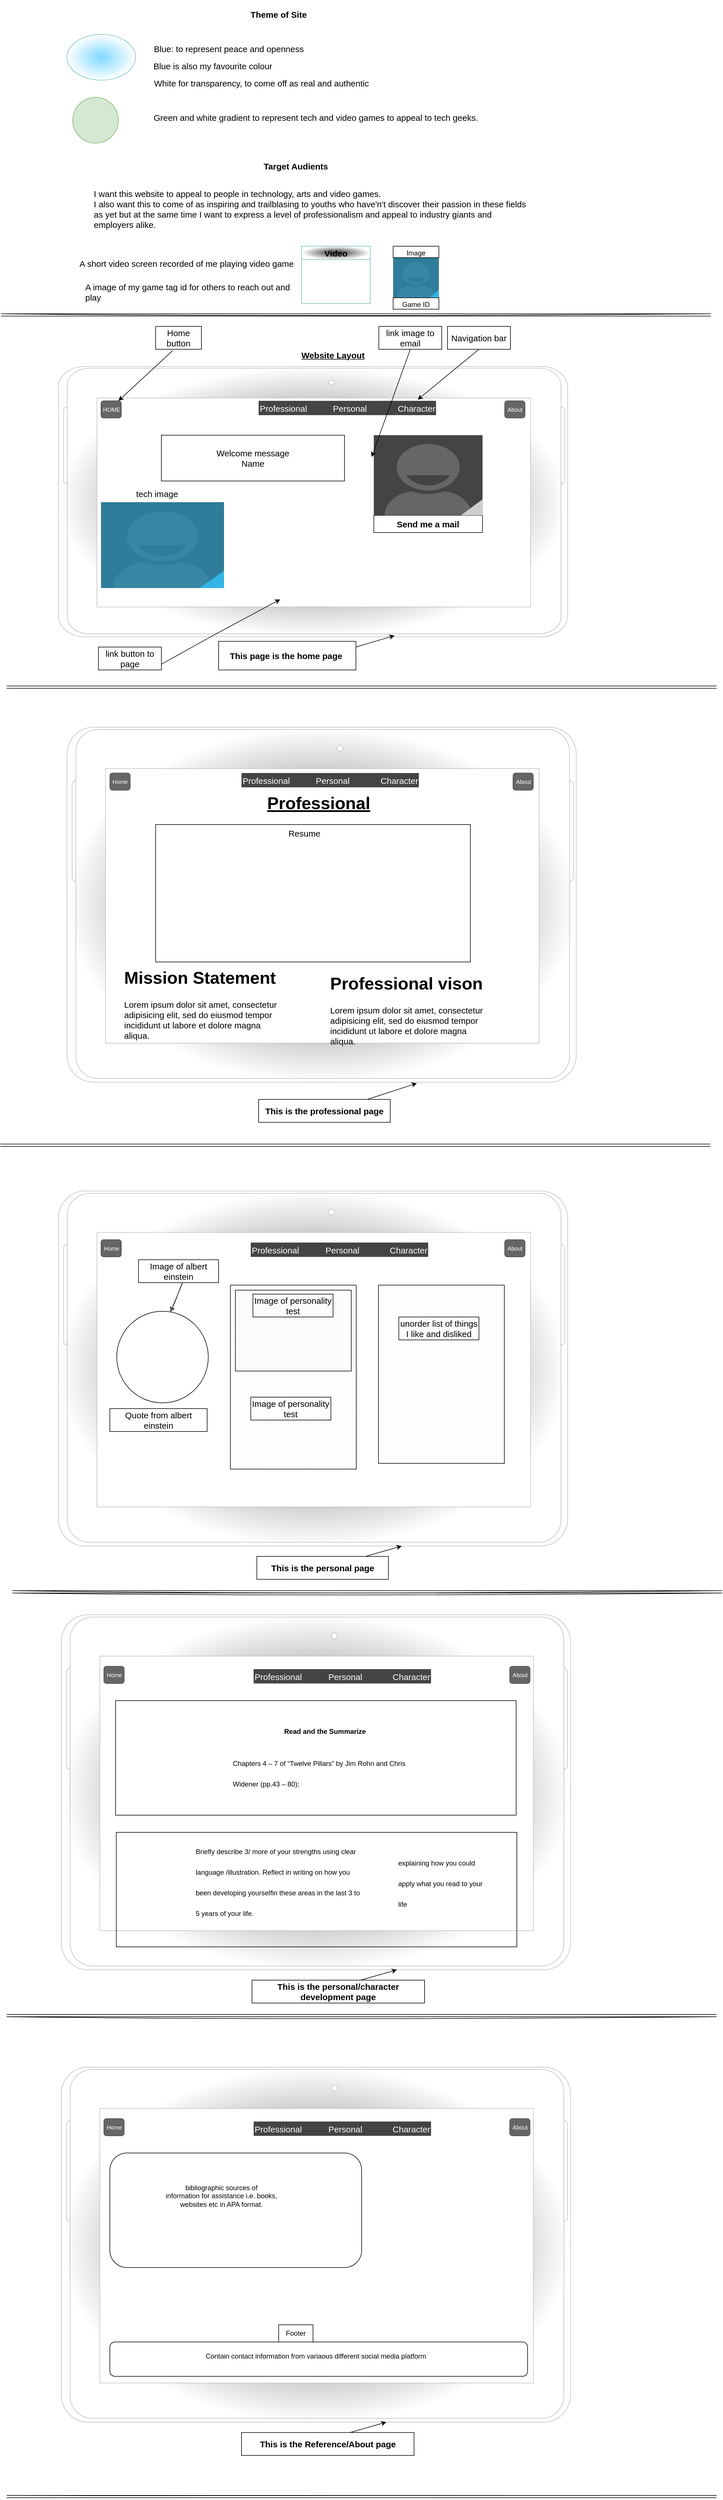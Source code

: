 <mxfile version="15.8.7" type="device"><diagram name="Page-1" id="c9db0220-8083-56f3-ca83-edcdcd058819"><mxGraphModel dx="2107" dy="545" grid="1" gridSize="10" guides="1" tooltips="1" connect="1" arrows="1" fold="1" page="1" pageScale="1.5" pageWidth="826" pageHeight="1169" background="none" math="0" shadow="0"><root><mxCell id="0" style=";html=1;"/><mxCell id="1" style=";html=1;" parent="0"/><mxCell id="XUPubJMxfzVjdfnyr1el-60" value="" style="verticalLabelPosition=bottom;verticalAlign=top;html=1;shadow=0;dashed=0;strokeWidth=1;shape=mxgraph.android.tab2;strokeColor=#c0c0c0;direction=north;fontSize=15;fillColor=#333333;gradientColor=#ffffff;gradientDirection=radial;" parent="1" vertex="1"><mxGeometry x="115" y="1270" width="890" height="620" as="geometry"/></mxCell><mxCell id="EUgG8XTRTr_eivT6m6ZW-1" value="" style="rounded=0;whiteSpace=wrap;html=1;" vertex="1" parent="1"><mxGeometry x="270" y="1440" width="550" height="240" as="geometry"/></mxCell><mxCell id="XUPubJMxfzVjdfnyr1el-5" value="" style="ellipse;whiteSpace=wrap;html=1;fillColor=#80D9FF;strokeColor=#76BFBF;gradientColor=#ffffff;gradientDirection=radial;" parent="1" vertex="1"><mxGeometry x="115" y="60" width="120" height="80" as="geometry"/></mxCell><mxCell id="XUPubJMxfzVjdfnyr1el-6" value="&lt;b&gt;&lt;font style=&quot;font-size: 15px&quot;&gt;Theme of Site&lt;/font&gt;&lt;/b&gt;" style="text;html=1;strokeColor=none;fillColor=none;align=center;verticalAlign=middle;whiteSpace=wrap;rounded=0;" parent="1" vertex="1"><mxGeometry x="365" width="240" height="50" as="geometry"/></mxCell><mxCell id="XUPubJMxfzVjdfnyr1el-7" value="Blue: to represent peace and openness&amp;nbsp;" style="text;html=1;strokeColor=none;fillColor=none;align=center;verticalAlign=middle;whiteSpace=wrap;rounded=0;fontSize=15;" parent="1" vertex="1"><mxGeometry x="255" y="70" width="290" height="30" as="geometry"/></mxCell><mxCell id="XUPubJMxfzVjdfnyr1el-8" value="Blue is also my favourite colour" style="text;html=1;strokeColor=none;fillColor=none;align=center;verticalAlign=middle;whiteSpace=wrap;rounded=0;fontSize=15;" parent="1" vertex="1"><mxGeometry x="245" y="100" width="250" height="30" as="geometry"/></mxCell><mxCell id="XUPubJMxfzVjdfnyr1el-9" value="White for transparency, to come off as real and authentic" style="text;html=1;strokeColor=none;fillColor=none;align=center;verticalAlign=middle;whiteSpace=wrap;rounded=0;fontSize=15;" parent="1" vertex="1"><mxGeometry x="265" y="130" width="380" height="30" as="geometry"/></mxCell><mxCell id="XUPubJMxfzVjdfnyr1el-10" value="" style="ellipse;whiteSpace=wrap;html=1;aspect=fixed;fontSize=15;strokeColor=#82b366;fillColor=#d5e8d4;gradientDirection=radial;" parent="1" vertex="1"><mxGeometry x="125" y="170" width="80" height="80" as="geometry"/></mxCell><mxCell id="XUPubJMxfzVjdfnyr1el-11" value="Green and white gradient to represent tech and video games to appeal to tech geeks." style="text;html=1;strokeColor=none;fillColor=none;align=center;verticalAlign=middle;whiteSpace=wrap;rounded=0;fontSize=15;" parent="1" vertex="1"><mxGeometry x="265" y="190" width="570" height="30" as="geometry"/></mxCell><mxCell id="XUPubJMxfzVjdfnyr1el-12" value="&lt;b&gt;Target Audients&lt;/b&gt;" style="text;html=1;strokeColor=none;fillColor=none;align=center;verticalAlign=middle;whiteSpace=wrap;rounded=0;fontSize=15;" parent="1" vertex="1"><mxGeometry x="405" y="270" width="220" height="40" as="geometry"/></mxCell><mxCell id="XUPubJMxfzVjdfnyr1el-14" value="A short video screen recorded of me playing video game" style="text;html=1;strokeColor=none;fillColor=none;align=left;verticalAlign=middle;whiteSpace=wrap;rounded=0;fontSize=15;" parent="1" vertex="1"><mxGeometry x="135" y="440" width="390" height="40" as="geometry"/></mxCell><mxCell id="XUPubJMxfzVjdfnyr1el-15" value="Video" style="swimlane;fontSize=15;strokeColor=#76BFBF;fillColor=#333333;gradientColor=#ffffff;gradientDirection=radial;" parent="1" vertex="1"><mxGeometry x="525" y="430" width="120" height="100" as="geometry"/></mxCell><mxCell id="XUPubJMxfzVjdfnyr1el-13" value="I want this website to appeal to people in technology, arts and video games.&lt;br&gt;I also want this to come of as inspiring and trailblasing to youths who have'n't discover their passion in these fields as yet but at the same time I want to express a level of professionalism and appeal to industry giants and employers alike." style="text;html=1;strokeColor=none;fillColor=none;align=left;verticalAlign=middle;whiteSpace=wrap;rounded=0;fontSize=15;" parent="1" vertex="1"><mxGeometry x="160" y="330" width="770" height="70" as="geometry"/></mxCell><mxCell id="XUPubJMxfzVjdfnyr1el-16" value="A image of my game tag id for others to reach out and play" style="text;html=1;strokeColor=none;fillColor=none;align=left;verticalAlign=middle;whiteSpace=wrap;rounded=0;fontSize=15;" parent="1" vertex="1"><mxGeometry x="145" y="490" width="370" height="40" as="geometry"/></mxCell><mxCell id="XUPubJMxfzVjdfnyr1el-17" value="" style="verticalLabelPosition=bottom;verticalAlign=top;html=1;shadow=0;dashed=0;strokeWidth=1;shape=mxgraph.android.contact_badge_pressed;sketch=0;fontSize=15;fillColor=#333333;gradientColor=#ffffff;gradientDirection=radial;" parent="1" vertex="1"><mxGeometry x="685" y="450" width="80" height="70" as="geometry"/></mxCell><mxCell id="XUPubJMxfzVjdfnyr1el-18" value="&lt;font style=&quot;font-size: 12px&quot;&gt;Game ID&lt;/font&gt;" style="text;html=1;strokeColor=default;fillColor=none;align=center;verticalAlign=middle;whiteSpace=wrap;rounded=0;fontSize=15;" parent="1" vertex="1"><mxGeometry x="685" y="520" width="80" height="20" as="geometry"/></mxCell><mxCell id="XUPubJMxfzVjdfnyr1el-19" value="&lt;font style=&quot;font-size: 12px&quot;&gt;Image&lt;/font&gt;" style="text;html=1;strokeColor=default;fillColor=none;align=center;verticalAlign=middle;whiteSpace=wrap;rounded=0;fontSize=15;" parent="1" vertex="1"><mxGeometry x="685" y="430" width="80" height="20" as="geometry"/></mxCell><mxCell id="XUPubJMxfzVjdfnyr1el-21" value="&lt;font style=&quot;font-size: 15px&quot;&gt;&lt;b&gt;&lt;u&gt;Website Layout&lt;/u&gt;&lt;/b&gt;&lt;/font&gt;" style="text;html=1;strokeColor=none;fillColor=none;align=center;verticalAlign=middle;whiteSpace=wrap;rounded=0;fontSize=12;" parent="1" vertex="1"><mxGeometry x="420" y="600" width="320" height="40" as="geometry"/></mxCell><mxCell id="XUPubJMxfzVjdfnyr1el-22" value="" style="verticalLabelPosition=bottom;verticalAlign=top;html=1;shadow=0;dashed=0;strokeWidth=1;shape=mxgraph.android.tab2;strokeColor=#c0c0c0;direction=north;fontSize=15;fillColor=#333333;gradientColor=#ffffff;gradientDirection=radial;" parent="1" vertex="1"><mxGeometry x="100" y="640" width="890" height="472" as="geometry"/></mxCell><mxCell id="XUPubJMxfzVjdfnyr1el-24" value="Welcome message&lt;br&gt;Name&lt;br&gt;" style="text;html=1;strokeColor=default;fillColor=none;align=center;verticalAlign=middle;whiteSpace=wrap;rounded=0;fontSize=15;" parent="1" vertex="1"><mxGeometry x="280" y="760" width="320" height="80" as="geometry"/></mxCell><mxCell id="XUPubJMxfzVjdfnyr1el-32" value="&lt;b&gt;Send me a mail&lt;/b&gt;" style="text;html=1;strokeColor=default;fillColor=none;align=center;verticalAlign=middle;whiteSpace=wrap;rounded=0;fontSize=15;" parent="1" vertex="1"><mxGeometry x="651.25" y="900" width="190" height="30" as="geometry"/></mxCell><mxCell id="XUPubJMxfzVjdfnyr1el-27" value="" style="verticalLabelPosition=bottom;verticalAlign=top;html=1;shadow=0;dashed=0;strokeWidth=1;shape=mxgraph.android.contact_badge_normal;sketch=0;fontSize=15;fillColor=#333333;gradientColor=#ffffff;gradientDirection=radial;" parent="1" vertex="1"><mxGeometry x="651.25" y="760" width="190" height="140" as="geometry"/></mxCell><mxCell id="XUPubJMxfzVjdfnyr1el-38" value="" style="strokeWidth=1;html=1;shadow=0;dashed=0;shape=mxgraph.android.rrect;rSize=0;fillColor=#444444;strokeColor=none;fontSize=15;" parent="1" vertex="1"><mxGeometry x="450" y="700" width="310" height="25" as="geometry"/></mxCell><mxCell id="XUPubJMxfzVjdfnyr1el-39" value="Professional" style="strokeWidth=1;html=1;shadow=0;dashed=0;shape=mxgraph.android.anchor;align=left;fontColor=#FFFFFF;fontSize=15;fillColor=#333333;gradientColor=#ffffff;gradientDirection=radial;" parent="XUPubJMxfzVjdfnyr1el-38" vertex="1"><mxGeometry width="99.77" height="25" as="geometry"/></mxCell><mxCell id="XUPubJMxfzVjdfnyr1el-40" value="Personal" style="strokeWidth=1;html=1;shadow=0;dashed=0;shape=mxgraph.android.anchor;fontColor=#FFFFFF;fontSize=15;fillColor=#333333;gradientColor=#ffffff;gradientDirection=radial;" parent="XUPubJMxfzVjdfnyr1el-38" vertex="1"><mxGeometry x="110.856" width="96.999" height="25" as="geometry"/></mxCell><mxCell id="XUPubJMxfzVjdfnyr1el-41" value="Character" style="strokeWidth=1;html=1;shadow=0;dashed=0;shape=mxgraph.android.anchor;align=right;fontColor=#FFFFFF;fontSize=15;fillColor=#333333;gradientColor=#ffffff;gradientDirection=radial;" parent="XUPubJMxfzVjdfnyr1el-38" vertex="1"><mxGeometry x="220" width="90" height="25" as="geometry"/></mxCell><mxCell id="XUPubJMxfzVjdfnyr1el-42" value="HOME" style="rounded=1;html=1;shadow=0;dashed=0;whiteSpace=wrap;fontSize=10;fillColor=#666666;align=center;strokeColor=#4D4D4D;fontColor=#ffffff;" parent="1" vertex="1"><mxGeometry x="174.5" y="700" width="35.5" height="30" as="geometry"/></mxCell><mxCell id="XUPubJMxfzVjdfnyr1el-45" value="" style="verticalLabelPosition=bottom;verticalAlign=top;html=1;shadow=0;dashed=0;strokeWidth=1;shape=mxgraph.android.contact_badge_pressed;sketch=0;fontSize=15;fillColor=#333333;gradientColor=#ffffff;gradientDirection=radial;" parent="1" vertex="1"><mxGeometry x="174.5" y="877" width="215" height="150" as="geometry"/></mxCell><mxCell id="XUPubJMxfzVjdfnyr1el-46" value="tech image" style="text;html=1;strokeColor=none;fillColor=none;align=center;verticalAlign=middle;whiteSpace=wrap;rounded=0;fontSize=15;" parent="1" vertex="1"><mxGeometry x="230" y="847" width="85" height="30" as="geometry"/></mxCell><mxCell id="XUPubJMxfzVjdfnyr1el-48" value="&lt;b&gt;This page is the home page&amp;nbsp;&lt;/b&gt;" style="text;html=1;strokeColor=default;fillColor=none;align=center;verticalAlign=middle;whiteSpace=wrap;rounded=0;fontSize=15;" parent="1" vertex="1"><mxGeometry x="380" y="1120" width="240" height="50" as="geometry"/></mxCell><mxCell id="XUPubJMxfzVjdfnyr1el-49" value="Home button" style="text;html=1;strokeColor=default;fillColor=none;align=center;verticalAlign=middle;whiteSpace=wrap;rounded=0;fontSize=15;" parent="1" vertex="1"><mxGeometry x="270" y="570" width="80" height="40" as="geometry"/></mxCell><mxCell id="XUPubJMxfzVjdfnyr1el-50" value="" style="endArrow=classic;html=1;rounded=0;fontSize=15;exitX=0.375;exitY=1.05;exitDx=0;exitDy=0;exitPerimeter=0;" parent="1" source="XUPubJMxfzVjdfnyr1el-49" edge="1"><mxGeometry width="50" height="50" relative="1" as="geometry"><mxPoint x="325" y="660" as="sourcePoint"/><mxPoint x="205" y="700" as="targetPoint"/><Array as="points"/></mxGeometry></mxCell><mxCell id="XUPubJMxfzVjdfnyr1el-51" value="" style="endArrow=classic;html=1;rounded=0;fontSize=15;exitX=0.5;exitY=1;exitDx=0;exitDy=0;entryX=0.644;entryY=-0.08;entryDx=0;entryDy=0;entryPerimeter=0;" parent="1" source="XUPubJMxfzVjdfnyr1el-52" target="XUPubJMxfzVjdfnyr1el-41" edge="1"><mxGeometry width="50" height="50" relative="1" as="geometry"><mxPoint x="790" y="612" as="sourcePoint"/><mxPoint x="695" y="700" as="targetPoint"/><Array as="points"/></mxGeometry></mxCell><mxCell id="XUPubJMxfzVjdfnyr1el-52" value="Navigation bar" style="text;html=1;strokeColor=default;fillColor=none;align=center;verticalAlign=middle;whiteSpace=wrap;rounded=0;fontSize=15;" parent="1" vertex="1"><mxGeometry x="780" y="570" width="110" height="40" as="geometry"/></mxCell><mxCell id="XUPubJMxfzVjdfnyr1el-53" value="link image to email" style="text;html=1;strokeColor=default;fillColor=none;align=center;verticalAlign=middle;whiteSpace=wrap;rounded=0;fontSize=15;" parent="1" vertex="1"><mxGeometry x="660" y="570" width="110" height="40" as="geometry"/></mxCell><mxCell id="XUPubJMxfzVjdfnyr1el-54" value="" style="endArrow=classic;html=1;rounded=0;fontSize=15;exitX=0.5;exitY=1;exitDx=0;exitDy=0;" parent="1" source="XUPubJMxfzVjdfnyr1el-53" edge="1"><mxGeometry width="50" height="50" relative="1" as="geometry"><mxPoint x="742.5" y="710" as="sourcePoint"/><mxPoint x="647.5" y="798" as="targetPoint"/><Array as="points"/></mxGeometry></mxCell><mxCell id="XUPubJMxfzVjdfnyr1el-55" value="" style="endArrow=classic;html=1;rounded=0;fontSize=15;entryX=0.25;entryY=1;entryDx=0;entryDy=0;exitX=1;exitY=0.75;exitDx=0;exitDy=0;" parent="1" source="XUPubJMxfzVjdfnyr1el-56" edge="1"><mxGeometry width="50" height="50" relative="1" as="geometry"><mxPoint x="205" y="1130" as="sourcePoint"/><mxPoint x="487.5" y="1046.88" as="targetPoint"/><Array as="points"><mxPoint x="370" y="1110"/></Array></mxGeometry></mxCell><mxCell id="XUPubJMxfzVjdfnyr1el-56" value="link button to page" style="text;html=1;strokeColor=default;fillColor=none;align=center;verticalAlign=middle;whiteSpace=wrap;rounded=0;fontSize=15;" parent="1" vertex="1"><mxGeometry x="170" y="1130" width="110" height="40" as="geometry"/></mxCell><mxCell id="XUPubJMxfzVjdfnyr1el-57" value="" style="shape=link;html=1;rounded=0;fontSize=15;strokeColor=#000000;sketch=1;" parent="1" edge="1"><mxGeometry width="100" relative="1" as="geometry"><mxPoint y="550" as="sourcePoint"/><mxPoint x="1240" y="550" as="targetPoint"/></mxGeometry></mxCell><mxCell id="XUPubJMxfzVjdfnyr1el-58" value="" style="shape=link;html=1;rounded=0;fontSize=15;strokeColor=#000000;sketch=1;" parent="1" edge="1"><mxGeometry width="100" relative="1" as="geometry"><mxPoint x="10" y="1200" as="sourcePoint"/><mxPoint x="1250" y="1200" as="targetPoint"/></mxGeometry></mxCell><mxCell id="XUPubJMxfzVjdfnyr1el-59" value="" style="endArrow=classic;html=1;rounded=0;fontSize=15;entryX=0.25;entryY=1;entryDx=0;entryDy=0;" parent="1" edge="1"><mxGeometry width="50" height="50" relative="1" as="geometry"><mxPoint x="620" y="1130" as="sourcePoint"/><mxPoint x="687.5" y="1110" as="targetPoint"/><Array as="points"><mxPoint x="620" y="1130"/></Array></mxGeometry></mxCell><mxCell id="XUPubJMxfzVjdfnyr1el-61" value="&lt;h1&gt;&lt;u&gt;Professional&lt;/u&gt;&lt;/h1&gt;&lt;p&gt;.&lt;/p&gt;" style="text;html=1;strokeColor=none;fillColor=none;spacing=5;spacingTop=-20;whiteSpace=wrap;overflow=hidden;rounded=0;fontSize=15;align=center;" parent="1" vertex="1"><mxGeometry x="335" y="1375" width="440" height="50" as="geometry"/></mxCell><mxCell id="XUPubJMxfzVjdfnyr1el-63" value="&lt;h1&gt;Professional vison&lt;/h1&gt;&lt;p&gt;Lorem ipsum dolor sit amet, consectetur adipisicing elit, sed do eiusmod tempor incididunt ut labore et dolore magna aliqua.&lt;/p&gt;" style="text;html=1;strokeColor=none;fillColor=none;spacing=5;spacingTop=-20;whiteSpace=wrap;overflow=hidden;rounded=0;fontSize=15;" parent="1" vertex="1"><mxGeometry x="570" y="1690" width="290" height="150" as="geometry"/></mxCell><mxCell id="XUPubJMxfzVjdfnyr1el-64" value="&lt;h1&gt;Mission Statement&lt;/h1&gt;&lt;p&gt;Lorem ipsum dolor sit amet, consectetur adipisicing elit, sed do eiusmod tempor incididunt ut labore et dolore magna aliqua.&lt;/p&gt;" style="text;html=1;strokeColor=none;fillColor=none;spacing=5;spacingTop=-20;whiteSpace=wrap;overflow=hidden;rounded=0;fontSize=15;" parent="1" vertex="1"><mxGeometry x="210" y="1680" width="290" height="150" as="geometry"/></mxCell><mxCell id="XUPubJMxfzVjdfnyr1el-68" value="Home" style="rounded=1;html=1;shadow=0;dashed=0;whiteSpace=wrap;fontSize=10;fillColor=#666666;align=center;strokeColor=#4D4D4D;fontColor=#ffffff;" parent="1" vertex="1"><mxGeometry x="190" y="1350" width="35.5" height="30" as="geometry"/></mxCell><mxCell id="XUPubJMxfzVjdfnyr1el-66" value="Resume" style="text;html=1;strokeColor=none;fillColor=none;align=center;verticalAlign=middle;whiteSpace=wrap;rounded=0;fontSize=15;" parent="1" vertex="1"><mxGeometry x="455" y="1440" width="150" height="30" as="geometry"/></mxCell><mxCell id="XUPubJMxfzVjdfnyr1el-70" value="" style="strokeWidth=1;html=1;shadow=0;dashed=0;shape=mxgraph.android.rrect;rSize=0;fillColor=#444444;strokeColor=none;fontSize=15;" parent="1" vertex="1"><mxGeometry x="420" y="1350" width="310" height="25" as="geometry"/></mxCell><mxCell id="XUPubJMxfzVjdfnyr1el-71" value="Professional" style="strokeWidth=1;html=1;shadow=0;dashed=0;shape=mxgraph.android.anchor;align=left;fontColor=#FFFFFF;fontSize=15;fillColor=#333333;gradientColor=#ffffff;gradientDirection=radial;" parent="XUPubJMxfzVjdfnyr1el-70" vertex="1"><mxGeometry width="99.77" height="25" as="geometry"/></mxCell><mxCell id="XUPubJMxfzVjdfnyr1el-72" value="Personal" style="strokeWidth=1;html=1;shadow=0;dashed=0;shape=mxgraph.android.anchor;fontColor=#FFFFFF;fontSize=15;fillColor=#333333;gradientColor=#ffffff;gradientDirection=radial;" parent="XUPubJMxfzVjdfnyr1el-70" vertex="1"><mxGeometry x="110.856" width="96.999" height="25" as="geometry"/></mxCell><mxCell id="XUPubJMxfzVjdfnyr1el-73" value="Character" style="strokeWidth=1;html=1;shadow=0;dashed=0;shape=mxgraph.android.anchor;align=right;fontColor=#FFFFFF;fontSize=15;fillColor=#333333;gradientColor=#ffffff;gradientDirection=radial;" parent="XUPubJMxfzVjdfnyr1el-70" vertex="1"><mxGeometry x="220" width="90" height="25" as="geometry"/></mxCell><mxCell id="XUPubJMxfzVjdfnyr1el-74" value="&lt;b&gt;This is the professional page&lt;/b&gt;" style="text;html=1;strokeColor=default;fillColor=none;align=center;verticalAlign=middle;whiteSpace=wrap;rounded=0;fontSize=15;" parent="1" vertex="1"><mxGeometry x="450" y="1920" width="230" height="40" as="geometry"/></mxCell><mxCell id="XUPubJMxfzVjdfnyr1el-75" value="" style="endArrow=classic;html=1;rounded=0;fontSize=15;entryX=-0.003;entryY=0.687;entryDx=0;entryDy=0;entryPerimeter=0;" parent="1" target="XUPubJMxfzVjdfnyr1el-60" edge="1"><mxGeometry width="50" height="50" relative="1" as="geometry"><mxPoint x="640" y="1920" as="sourcePoint"/><mxPoint x="707.5" y="1900" as="targetPoint"/><Array as="points"><mxPoint x="640" y="1920"/></Array></mxGeometry></mxCell><mxCell id="XUPubJMxfzVjdfnyr1el-78" value="" style="verticalLabelPosition=bottom;verticalAlign=top;html=1;shadow=0;dashed=0;strokeWidth=1;shape=mxgraph.android.tab2;strokeColor=#c0c0c0;direction=north;fontSize=15;fillColor=#333333;gradientColor=#ffffff;gradientDirection=radial;" parent="1" vertex="1"><mxGeometry x="100" y="2080" width="890" height="620" as="geometry"/></mxCell><mxCell id="XUPubJMxfzVjdfnyr1el-79" value="" style="shape=link;html=1;rounded=0;fontSize=15;strokeColor=#000000;sketch=1;" parent="1" edge="1"><mxGeometry width="100" relative="1" as="geometry"><mxPoint x="-1" y="2000" as="sourcePoint"/><mxPoint x="1239" y="2000" as="targetPoint"/></mxGeometry></mxCell><mxCell id="XUPubJMxfzVjdfnyr1el-80" value="" style="strokeWidth=1;html=1;shadow=0;dashed=0;shape=mxgraph.android.rrect;rSize=0;fillColor=#444444;strokeColor=none;fontSize=15;" parent="1" vertex="1"><mxGeometry x="436.25" y="2170" width="310" height="25" as="geometry"/></mxCell><mxCell id="XUPubJMxfzVjdfnyr1el-81" value="Professional" style="strokeWidth=1;html=1;shadow=0;dashed=0;shape=mxgraph.android.anchor;align=left;fontColor=#FFFFFF;fontSize=15;fillColor=#333333;gradientColor=#ffffff;gradientDirection=radial;" parent="XUPubJMxfzVjdfnyr1el-80" vertex="1"><mxGeometry width="99.77" height="25" as="geometry"/></mxCell><mxCell id="XUPubJMxfzVjdfnyr1el-82" value="Personal" style="strokeWidth=1;html=1;shadow=0;dashed=0;shape=mxgraph.android.anchor;fontColor=#FFFFFF;fontSize=15;fillColor=#333333;gradientColor=#ffffff;gradientDirection=radial;" parent="XUPubJMxfzVjdfnyr1el-80" vertex="1"><mxGeometry x="110.856" width="96.999" height="25" as="geometry"/></mxCell><mxCell id="XUPubJMxfzVjdfnyr1el-83" value="Character" style="strokeWidth=1;html=1;shadow=0;dashed=0;shape=mxgraph.android.anchor;align=right;fontColor=#FFFFFF;fontSize=15;fillColor=#333333;gradientColor=#ffffff;gradientDirection=radial;" parent="XUPubJMxfzVjdfnyr1el-80" vertex="1"><mxGeometry x="220" width="90" height="25" as="geometry"/></mxCell><mxCell id="XUPubJMxfzVjdfnyr1el-84" value="Home" style="rounded=1;html=1;shadow=0;dashed=0;whiteSpace=wrap;fontSize=10;fillColor=#666666;align=center;strokeColor=#4D4D4D;fontColor=#ffffff;" parent="1" vertex="1"><mxGeometry x="174.5" y="2165" width="35.5" height="30" as="geometry"/></mxCell><mxCell id="XUPubJMxfzVjdfnyr1el-86" value="Home" style="rounded=1;html=1;shadow=0;dashed=0;whiteSpace=wrap;fontSize=10;fillColor=#666666;align=center;strokeColor=#4D4D4D;fontColor=#ffffff;" parent="1" vertex="1"><mxGeometry x="179.5" y="2910" width="35.5" height="30" as="geometry"/></mxCell><mxCell id="XUPubJMxfzVjdfnyr1el-85" value="" style="verticalLabelPosition=bottom;verticalAlign=top;html=1;shadow=0;dashed=0;strokeWidth=1;shape=mxgraph.android.tab2;strokeColor=#c0c0c0;direction=north;fontSize=15;fillColor=#333333;gradientColor=#ffffff;gradientDirection=radial;" parent="1" vertex="1"><mxGeometry x="105" y="2820" width="890" height="620" as="geometry"/></mxCell><mxCell id="XUPubJMxfzVjdfnyr1el-87" value="" style="strokeWidth=1;html=1;shadow=0;dashed=0;shape=mxgraph.android.rrect;rSize=0;fillColor=#444444;strokeColor=none;fontSize=15;" parent="1" vertex="1"><mxGeometry x="441.25" y="2915" width="310" height="25" as="geometry"/></mxCell><mxCell id="XUPubJMxfzVjdfnyr1el-88" value="Professional" style="strokeWidth=1;html=1;shadow=0;dashed=0;shape=mxgraph.android.anchor;align=left;fontColor=#FFFFFF;fontSize=15;fillColor=#333333;gradientColor=#ffffff;gradientDirection=radial;" parent="XUPubJMxfzVjdfnyr1el-87" vertex="1"><mxGeometry width="99.77" height="25" as="geometry"/></mxCell><mxCell id="XUPubJMxfzVjdfnyr1el-89" value="Personal" style="strokeWidth=1;html=1;shadow=0;dashed=0;shape=mxgraph.android.anchor;fontColor=#FFFFFF;fontSize=15;fillColor=#333333;gradientColor=#ffffff;gradientDirection=radial;" parent="XUPubJMxfzVjdfnyr1el-87" vertex="1"><mxGeometry x="110.856" width="96.999" height="25" as="geometry"/></mxCell><mxCell id="XUPubJMxfzVjdfnyr1el-90" value="Character" style="strokeWidth=1;html=1;shadow=0;dashed=0;shape=mxgraph.android.anchor;align=right;fontColor=#FFFFFF;fontSize=15;fillColor=#333333;gradientColor=#ffffff;gradientDirection=radial;" parent="XUPubJMxfzVjdfnyr1el-87" vertex="1"><mxGeometry x="220" width="90" height="25" as="geometry"/></mxCell><mxCell id="XUPubJMxfzVjdfnyr1el-91" value="" style="shape=link;html=1;rounded=0;fontSize=15;strokeColor=#000000;sketch=1;" parent="1" edge="1"><mxGeometry width="100" relative="1" as="geometry"><mxPoint x="20" y="2780" as="sourcePoint"/><mxPoint x="1260" y="2780" as="targetPoint"/></mxGeometry></mxCell><mxCell id="XUPubJMxfzVjdfnyr1el-92" value="&lt;b&gt;This is the personal page&lt;/b&gt;" style="text;html=1;strokeColor=default;fillColor=none;align=center;verticalAlign=middle;whiteSpace=wrap;rounded=0;fontSize=15;" parent="1" vertex="1"><mxGeometry x="446.79" y="2718.14" width="230" height="40" as="geometry"/></mxCell><mxCell id="XUPubJMxfzVjdfnyr1el-93" value="" style="endArrow=classic;html=1;rounded=0;fontSize=15;" parent="1" edge="1"><mxGeometry width="50" height="50" relative="1" as="geometry"><mxPoint x="636.79" y="2718.14" as="sourcePoint"/><mxPoint x="700" y="2700" as="targetPoint"/><Array as="points"><mxPoint x="636.79" y="2718.14"/></Array></mxGeometry></mxCell><mxCell id="XUPubJMxfzVjdfnyr1el-94" value="&lt;b&gt;This is the personal/character development page&lt;/b&gt;" style="text;html=1;strokeColor=default;fillColor=none;align=center;verticalAlign=middle;whiteSpace=wrap;rounded=0;fontSize=15;" parent="1" vertex="1"><mxGeometry x="438.39" y="3458.14" width="301.61" height="40" as="geometry"/></mxCell><mxCell id="XUPubJMxfzVjdfnyr1el-95" value="" style="endArrow=classic;html=1;rounded=0;fontSize=15;" parent="1" edge="1"><mxGeometry width="50" height="50" relative="1" as="geometry"><mxPoint x="628.39" y="3458.14" as="sourcePoint"/><mxPoint x="691.6" y="3440" as="targetPoint"/><Array as="points"><mxPoint x="628.39" y="3458.14"/></Array></mxGeometry></mxCell><mxCell id="XUPubJMxfzVjdfnyr1el-98" value="" style="verticalLabelPosition=bottom;verticalAlign=top;html=1;shape=mxgraph.basic.patternFillRect;fillStyle=diagGrid;step=5;fillStrokeWidth=0.2;fillStrokeColor=#dddddd;fontSize=15;strokeColor=default;fillColor=none;gradientColor=none;gradientDirection=radial;rotation=90;" parent="1" vertex="1"><mxGeometry x="350" y="2295" width="321.25" height="220" as="geometry"/></mxCell><mxCell id="XUPubJMxfzVjdfnyr1el-99" value="" style="verticalLabelPosition=bottom;verticalAlign=top;html=1;shape=mxgraph.basic.patternFillRect;fillStyle=diagGrid;step=5;fillStrokeWidth=0.2;fillStrokeColor=#dddddd;fontSize=15;strokeColor=default;fillColor=none;gradientColor=none;gradientDirection=radial;rotation=90;" parent="1" vertex="1"><mxGeometry x="613.75" y="2290" width="311.25" height="220" as="geometry"/></mxCell><mxCell id="XUPubJMxfzVjdfnyr1el-100" value="" style="ellipse;whiteSpace=wrap;html=1;aspect=fixed;fontSize=15;strokeColor=default;fillColor=none;gradientColor=none;gradientDirection=radial;" parent="1" vertex="1"><mxGeometry x="202" y="2290" width="160" height="160" as="geometry"/></mxCell><mxCell id="XUPubJMxfzVjdfnyr1el-101" value="Quote from albert einstein" style="text;html=1;strokeColor=default;fillColor=none;align=center;verticalAlign=middle;whiteSpace=wrap;rounded=0;fontSize=15;" parent="1" vertex="1"><mxGeometry x="190" y="2460" width="170" height="40" as="geometry"/></mxCell><mxCell id="XUPubJMxfzVjdfnyr1el-102" value="" style="endArrow=classic;html=1;rounded=0;sketch=1;fontSize=15;strokeColor=#000000;entryX=0.588;entryY=0.006;entryDx=0;entryDy=0;entryPerimeter=0;" parent="1" target="XUPubJMxfzVjdfnyr1el-100" edge="1"><mxGeometry width="50" height="50" relative="1" as="geometry"><mxPoint x="317" y="2240" as="sourcePoint"/><mxPoint x="280.6" y="2275" as="targetPoint"/></mxGeometry></mxCell><mxCell id="XUPubJMxfzVjdfnyr1el-104" value="Image of albert einstein" style="text;html=1;strokeColor=default;fillColor=none;align=center;verticalAlign=middle;whiteSpace=wrap;rounded=0;fontSize=15;" parent="1" vertex="1"><mxGeometry x="240" y="2200" width="140" height="40" as="geometry"/></mxCell><mxCell id="XUPubJMxfzVjdfnyr1el-105" value="" style="verticalLabelPosition=bottom;verticalAlign=top;html=1;shape=mxgraph.basic.patternFillRect;fillStyle=diagGrid;step=5;fillStrokeWidth=0.2;fillStrokeColor=#dddddd;fontSize=15;strokeColor=default;fillColor=none;gradientColor=none;gradientDirection=radial;rotation=90;" parent="1" vertex="1"><mxGeometry x="440" y="2222.5" width="141.25" height="202.5" as="geometry"/></mxCell><mxCell id="XUPubJMxfzVjdfnyr1el-106" value="Image of personality test" style="text;html=1;strokeColor=default;fillColor=none;align=center;verticalAlign=middle;whiteSpace=wrap;rounded=0;fontSize=15;" parent="1" vertex="1"><mxGeometry x="440" y="2260" width="140" height="40" as="geometry"/></mxCell><mxCell id="XUPubJMxfzVjdfnyr1el-107" value="Image of personality test" style="text;html=1;strokeColor=default;fillColor=none;align=center;verticalAlign=middle;whiteSpace=wrap;rounded=0;fontSize=15;" parent="1" vertex="1"><mxGeometry x="436.25" y="2440" width="140" height="40" as="geometry"/></mxCell><mxCell id="XUPubJMxfzVjdfnyr1el-108" value="unorder list of things I like and disliked" style="text;html=1;strokeColor=default;fillColor=none;align=center;verticalAlign=middle;whiteSpace=wrap;rounded=0;fontSize=15;" parent="1" vertex="1"><mxGeometry x="695" y="2300" width="140" height="40" as="geometry"/></mxCell><mxCell id="XUPubJMxfzVjdfnyr1el-110" value="" style="verticalLabelPosition=bottom;verticalAlign=top;html=1;shadow=0;dashed=0;strokeWidth=1;shape=mxgraph.android.tab2;strokeColor=#c0c0c0;direction=north;fontSize=15;fillColor=#333333;gradientColor=#ffffff;gradientDirection=radial;" parent="1" vertex="1"><mxGeometry x="105" y="3610" width="890" height="620" as="geometry"/></mxCell><mxCell id="XUPubJMxfzVjdfnyr1el-111" value="" style="strokeWidth=1;html=1;shadow=0;dashed=0;shape=mxgraph.android.rrect;rSize=0;fillColor=#444444;strokeColor=none;fontSize=15;" parent="1" vertex="1"><mxGeometry x="441.25" y="3705" width="310" height="25" as="geometry"/></mxCell><mxCell id="XUPubJMxfzVjdfnyr1el-112" value="Professional" style="strokeWidth=1;html=1;shadow=0;dashed=0;shape=mxgraph.android.anchor;align=left;fontColor=#FFFFFF;fontSize=15;fillColor=#333333;gradientColor=#ffffff;gradientDirection=radial;" parent="XUPubJMxfzVjdfnyr1el-111" vertex="1"><mxGeometry width="99.77" height="25" as="geometry"/></mxCell><mxCell id="XUPubJMxfzVjdfnyr1el-113" value="Personal" style="strokeWidth=1;html=1;shadow=0;dashed=0;shape=mxgraph.android.anchor;fontColor=#FFFFFF;fontSize=15;fillColor=#333333;gradientColor=#ffffff;gradientDirection=radial;" parent="XUPubJMxfzVjdfnyr1el-111" vertex="1"><mxGeometry x="110.856" width="96.999" height="25" as="geometry"/></mxCell><mxCell id="XUPubJMxfzVjdfnyr1el-114" value="Character" style="strokeWidth=1;html=1;shadow=0;dashed=0;shape=mxgraph.android.anchor;align=right;fontColor=#FFFFFF;fontSize=15;fillColor=#333333;gradientColor=#ffffff;gradientDirection=radial;" parent="XUPubJMxfzVjdfnyr1el-111" vertex="1"><mxGeometry x="220" width="90" height="25" as="geometry"/></mxCell><mxCell id="XUPubJMxfzVjdfnyr1el-115" value="Home" style="rounded=1;html=1;shadow=0;dashed=0;whiteSpace=wrap;fontSize=10;fillColor=#666666;align=center;strokeColor=#4D4D4D;fontColor=#ffffff;" parent="1" vertex="1"><mxGeometry x="179.5" y="3700" width="35.5" height="30" as="geometry"/></mxCell><mxCell id="XUPubJMxfzVjdfnyr1el-116" value="" style="shape=link;html=1;rounded=0;fontSize=15;strokeColor=#000000;sketch=1;" parent="1" edge="1"><mxGeometry width="100" relative="1" as="geometry"><mxPoint x="10" y="3520" as="sourcePoint"/><mxPoint x="1250" y="3520" as="targetPoint"/></mxGeometry></mxCell><mxCell id="XUPubJMxfzVjdfnyr1el-117" value="" style="shape=link;html=1;rounded=0;fontSize=15;strokeColor=#000000;sketch=1;" parent="1" edge="1"><mxGeometry width="100" relative="1" as="geometry"><mxPoint x="10" y="4360" as="sourcePoint"/><mxPoint x="1250" y="4360" as="targetPoint"/></mxGeometry></mxCell><mxCell id="XUPubJMxfzVjdfnyr1el-118" value="&lt;b&gt;This is the Reference/About page&lt;/b&gt;" style="text;html=1;strokeColor=default;fillColor=none;align=center;verticalAlign=middle;whiteSpace=wrap;rounded=0;fontSize=15;" parent="1" vertex="1"><mxGeometry x="420" y="4248.14" width="301.61" height="40" as="geometry"/></mxCell><mxCell id="XUPubJMxfzVjdfnyr1el-119" value="" style="endArrow=classic;html=1;rounded=0;fontSize=15;" parent="1" edge="1"><mxGeometry width="50" height="50" relative="1" as="geometry"><mxPoint x="610.0" y="4248.14" as="sourcePoint"/><mxPoint x="673.21" y="4230" as="targetPoint"/><Array as="points"><mxPoint x="610.0" y="4248.14"/></Array></mxGeometry></mxCell><mxCell id="XUPubJMxfzVjdfnyr1el-120" value="About" style="rounded=1;html=1;shadow=0;dashed=0;whiteSpace=wrap;fontSize=10;fillColor=#666666;align=center;strokeColor=#4D4D4D;fontColor=#ffffff;" parent="1" vertex="1"><mxGeometry x="888.75" y="3700" width="35.5" height="30" as="geometry"/></mxCell><mxCell id="XUPubJMxfzVjdfnyr1el-122" value="About" style="rounded=1;html=1;shadow=0;dashed=0;whiteSpace=wrap;fontSize=10;fillColor=#666666;align=center;strokeColor=#4D4D4D;fontColor=#ffffff;" parent="1" vertex="1"><mxGeometry x="888.75" y="2910" width="35.5" height="30" as="geometry"/></mxCell><mxCell id="XUPubJMxfzVjdfnyr1el-123" value="About" style="rounded=1;html=1;shadow=0;dashed=0;whiteSpace=wrap;fontSize=10;fillColor=#666666;align=center;strokeColor=#4D4D4D;fontColor=#ffffff;" parent="1" vertex="1"><mxGeometry x="880" y="2165" width="35.5" height="30" as="geometry"/></mxCell><mxCell id="XUPubJMxfzVjdfnyr1el-124" value="About" style="rounded=1;html=1;shadow=0;dashed=0;whiteSpace=wrap;fontSize=10;fillColor=#666666;align=center;strokeColor=#4D4D4D;fontColor=#ffffff;" parent="1" vertex="1"><mxGeometry x="894.5" y="1350" width="35.5" height="30" as="geometry"/></mxCell><mxCell id="XUPubJMxfzVjdfnyr1el-128" value="" style="rounded=0;whiteSpace=wrap;html=1;fontSize=15;strokeColor=default;fillColor=none;gradientColor=none;gradientDirection=radial;" parent="1" vertex="1"><mxGeometry x="201.25" y="3200" width="700" height="200" as="geometry"/></mxCell><mxCell id="XUPubJMxfzVjdfnyr1el-125" value="About" style="rounded=1;html=1;shadow=0;dashed=0;whiteSpace=wrap;fontSize=10;fillColor=#666666;align=center;strokeColor=#4D4D4D;fontColor=#ffffff;" parent="1" vertex="1"><mxGeometry x="880" y="700" width="35.5" height="30" as="geometry"/></mxCell><mxCell id="XUPubJMxfzVjdfnyr1el-127" value="" style="rounded=0;whiteSpace=wrap;html=1;fontSize=15;strokeColor=default;fillColor=none;gradientColor=none;gradientDirection=radial;" parent="1" vertex="1"><mxGeometry x="200" y="2970" width="700" height="200" as="geometry"/></mxCell><mxCell id="XUPubJMxfzVjdfnyr1el-129" value="&lt;h1 style=&quot;text-align: center&quot;&gt;&lt;span style=&quot;font-size: 12px&quot;&gt;Read and the Summarize&lt;/span&gt;&lt;/h1&gt;&lt;h1&gt;&lt;span style=&quot;font-size: 12px ; font-weight: normal&quot;&gt;Chapters&#9;4&#9;– 7&#9;of&#9;“Twelve&#9;Pillars”&#9;by&#9;Jim&#9;Rohn&#9;and&#9;Chris&#9;Widener&#9;(pp.&lt;/span&gt;&lt;span style=&quot;font-weight: normal&quot;&gt;&lt;font style=&quot;font-size: 12px&quot;&gt;43&#9;– 80);&lt;/font&gt;&lt;/span&gt;&lt;/h1&gt;" style="text;html=1;strokeColor=none;fillColor=none;spacing=5;spacingTop=-20;whiteSpace=wrap;overflow=hidden;rounded=0;fontSize=15;" parent="1" vertex="1"><mxGeometry x="400" y="2990" width="330" height="150" as="geometry"/></mxCell><mxCell id="XUPubJMxfzVjdfnyr1el-130" value="&lt;h1&gt;&lt;span style=&quot;font-size: 12px ; font-weight: normal&quot;&gt;Briefly&#9;describe 3/ more&#9;of&#9;your&#9;strengths&#9;using&#9;clear&#9;language /&lt;/span&gt;&lt;span style=&quot;font-weight: normal&quot;&gt;&lt;font style=&quot;font-size: 12px&quot;&gt;illustration&lt;/font&gt;&lt;font style=&quot;font-size: 12px&quot;&gt;.&#9;Reflect&#9;in&#9;writing&#9;on&#9;how you&#9;been&#9;developing&#9;yourself&lt;/font&gt;&lt;font style=&quot;font-size: 12px&quot;&gt;in&#9;these&#9;areas&#9;in&#9;the&#9;last 3 to 5 years&#9;of&#9;your&#9;life.&lt;/font&gt;&lt;/span&gt;&lt;/h1&gt;" style="text;html=1;strokeColor=none;fillColor=none;spacing=5;spacingTop=-20;whiteSpace=wrap;overflow=hidden;rounded=0;fontSize=15;align=left;" parent="1" vertex="1"><mxGeometry x="335" y="3200" width="300" height="170" as="geometry"/></mxCell><mxCell id="XUPubJMxfzVjdfnyr1el-131" value="&lt;h1&gt;&lt;span style=&quot;font-weight: normal&quot;&gt;&lt;font style=&quot;font-size: 12px&quot;&gt;explaining&#9;how&#9;you&#9;could&#9;&lt;br/&gt;apply&#9;what&#9;you&#9;read&#9;to&#9;your&#9;life&lt;/font&gt;&lt;/span&gt;&lt;br&gt;&lt;/h1&gt;" style="text;html=1;strokeColor=none;fillColor=none;spacing=5;spacingTop=-20;whiteSpace=wrap;overflow=hidden;rounded=0;fontSize=15;align=left;" parent="1" vertex="1"><mxGeometry x="689.38" y="3220" width="160" height="130" as="geometry"/></mxCell><mxCell id="XUPubJMxfzVjdfnyr1el-132" value="" style="rounded=1;whiteSpace=wrap;html=1;fontSize=12;strokeColor=default;fillColor=none;gradientColor=none;gradientDirection=radial;" parent="1" vertex="1"><mxGeometry x="190" y="3760" width="440" height="200" as="geometry"/></mxCell><mxCell id="XUPubJMxfzVjdfnyr1el-133" value="" style="rounded=1;whiteSpace=wrap;html=1;fontSize=12;strokeColor=default;fillColor=none;gradientColor=none;gradientDirection=radial;" parent="1" vertex="1"><mxGeometry x="190" y="4090" width="730" height="60" as="geometry"/></mxCell><mxCell id="XUPubJMxfzVjdfnyr1el-134" value="Footer" style="text;html=1;strokeColor=default;fillColor=none;align=center;verticalAlign=middle;whiteSpace=wrap;rounded=0;fontSize=12;" parent="1" vertex="1"><mxGeometry x="485" y="4060" width="60" height="30" as="geometry"/></mxCell><mxCell id="XUPubJMxfzVjdfnyr1el-135" value="Contain contact information from variaous different social media platform" style="text;html=1;strokeColor=none;fillColor=none;align=center;verticalAlign=middle;whiteSpace=wrap;rounded=0;fontSize=12;" parent="1" vertex="1"><mxGeometry x="330" y="4090" width="440" height="50" as="geometry"/></mxCell><mxCell id="XUPubJMxfzVjdfnyr1el-136" value="bibliographic&#9;sources&#9;of&#9;&lt;br/&gt;information for&#9;assistance i.e. books,&#9;websites&#9;etc&#9;in&#9;APA&#9;format.&#9;" style="text;html=1;strokeColor=none;fillColor=none;align=center;verticalAlign=middle;whiteSpace=wrap;rounded=0;fontSize=12;" parent="1" vertex="1"><mxGeometry x="265" y="3790" width="240" height="90" as="geometry"/></mxCell></root></mxGraphModel></diagram></mxfile>